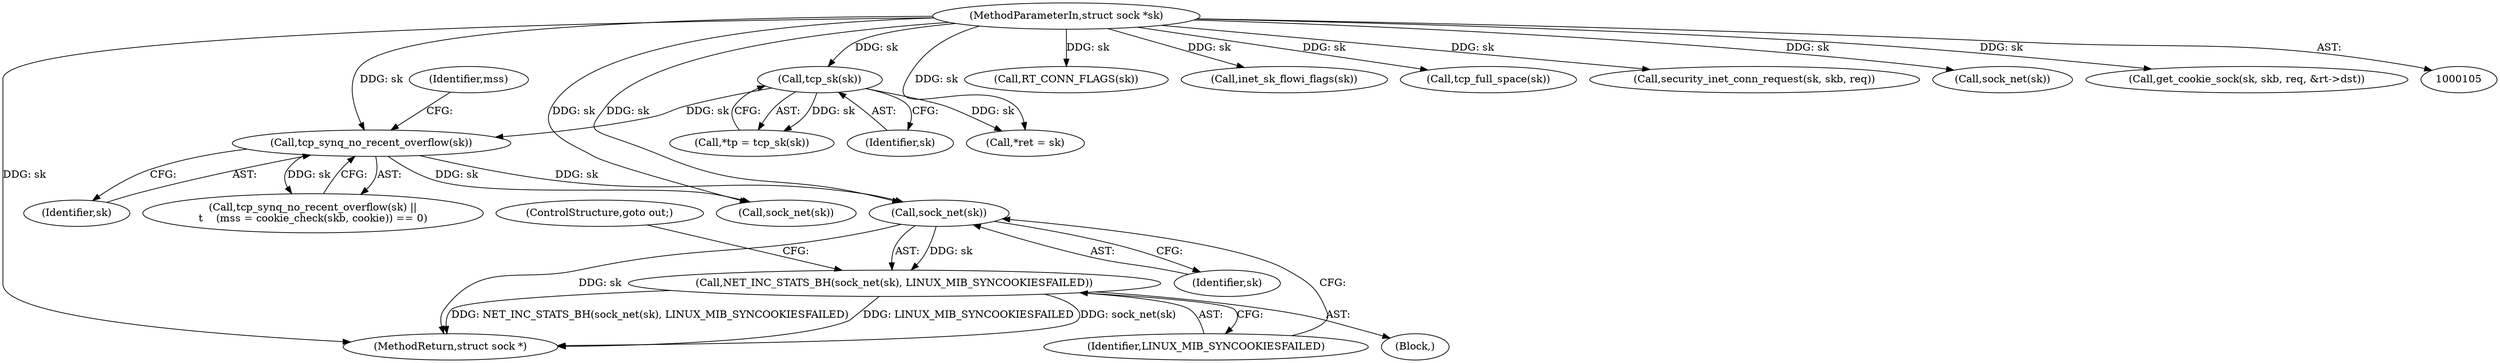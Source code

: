 digraph "0_linux_f6d8bd051c391c1c0458a30b2a7abcd939329259_28@pointer" {
"1000168" [label="(Call,sock_net(sk))"];
"1000157" [label="(Call,tcp_synq_no_recent_overflow(sk))"];
"1000106" [label="(MethodParameterIn,struct sock *sk)"];
"1000117" [label="(Call,tcp_sk(sk))"];
"1000167" [label="(Call,NET_INC_STATS_BH(sock_net(sk), LINUX_MIB_SYNCOOKIESFAILED))"];
"1000385" [label="(Call,RT_CONN_FLAGS(sk))"];
"1000118" [label="(Identifier,sk)"];
"1000389" [label="(Call,inet_sk_flowi_flags(sk))"];
"1000170" [label="(Identifier,LINUX_MIB_SYNCOOKIESFAILED)"];
"1000158" [label="(Identifier,sk)"];
"1000161" [label="(Identifier,mss)"];
"1000438" [label="(Call,tcp_full_space(sk))"];
"1000169" [label="(Identifier,sk)"];
"1000106" [label="(MethodParameterIn,struct sock *sk)"];
"1000358" [label="(Call,security_inet_conn_request(sk, skb, req))"];
"1000167" [label="(Call,NET_INC_STATS_BH(sock_net(sk), LINUX_MIB_SYNCOOKIESFAILED))"];
"1000156" [label="(Call,tcp_synq_no_recent_overflow(sk) ||\n\t    (mss = cookie_check(skb, cookie)) == 0)"];
"1000420" [label="(Call,sock_net(sk))"];
"1000157" [label="(Call,tcp_synq_no_recent_overflow(sk))"];
"1000134" [label="(Call,*ret = sk)"];
"1000480" [label="(MethodReturn,struct sock *)"];
"1000115" [label="(Call,*tp = tcp_sk(sk))"];
"1000171" [label="(ControlStructure,goto out;)"];
"1000173" [label="(Call,sock_net(sk))"];
"1000469" [label="(Call,get_cookie_sock(sk, skb, req, &rt->dst))"];
"1000117" [label="(Call,tcp_sk(sk))"];
"1000168" [label="(Call,sock_net(sk))"];
"1000166" [label="(Block,)"];
"1000168" -> "1000167"  [label="AST: "];
"1000168" -> "1000169"  [label="CFG: "];
"1000169" -> "1000168"  [label="AST: "];
"1000170" -> "1000168"  [label="CFG: "];
"1000168" -> "1000480"  [label="DDG: sk"];
"1000168" -> "1000167"  [label="DDG: sk"];
"1000157" -> "1000168"  [label="DDG: sk"];
"1000106" -> "1000168"  [label="DDG: sk"];
"1000157" -> "1000156"  [label="AST: "];
"1000157" -> "1000158"  [label="CFG: "];
"1000158" -> "1000157"  [label="AST: "];
"1000161" -> "1000157"  [label="CFG: "];
"1000156" -> "1000157"  [label="CFG: "];
"1000157" -> "1000156"  [label="DDG: sk"];
"1000106" -> "1000157"  [label="DDG: sk"];
"1000117" -> "1000157"  [label="DDG: sk"];
"1000157" -> "1000173"  [label="DDG: sk"];
"1000106" -> "1000105"  [label="AST: "];
"1000106" -> "1000480"  [label="DDG: sk"];
"1000106" -> "1000117"  [label="DDG: sk"];
"1000106" -> "1000134"  [label="DDG: sk"];
"1000106" -> "1000173"  [label="DDG: sk"];
"1000106" -> "1000358"  [label="DDG: sk"];
"1000106" -> "1000385"  [label="DDG: sk"];
"1000106" -> "1000389"  [label="DDG: sk"];
"1000106" -> "1000420"  [label="DDG: sk"];
"1000106" -> "1000438"  [label="DDG: sk"];
"1000106" -> "1000469"  [label="DDG: sk"];
"1000117" -> "1000115"  [label="AST: "];
"1000117" -> "1000118"  [label="CFG: "];
"1000118" -> "1000117"  [label="AST: "];
"1000115" -> "1000117"  [label="CFG: "];
"1000117" -> "1000115"  [label="DDG: sk"];
"1000117" -> "1000134"  [label="DDG: sk"];
"1000167" -> "1000166"  [label="AST: "];
"1000167" -> "1000170"  [label="CFG: "];
"1000170" -> "1000167"  [label="AST: "];
"1000171" -> "1000167"  [label="CFG: "];
"1000167" -> "1000480"  [label="DDG: sock_net(sk)"];
"1000167" -> "1000480"  [label="DDG: NET_INC_STATS_BH(sock_net(sk), LINUX_MIB_SYNCOOKIESFAILED)"];
"1000167" -> "1000480"  [label="DDG: LINUX_MIB_SYNCOOKIESFAILED"];
}
